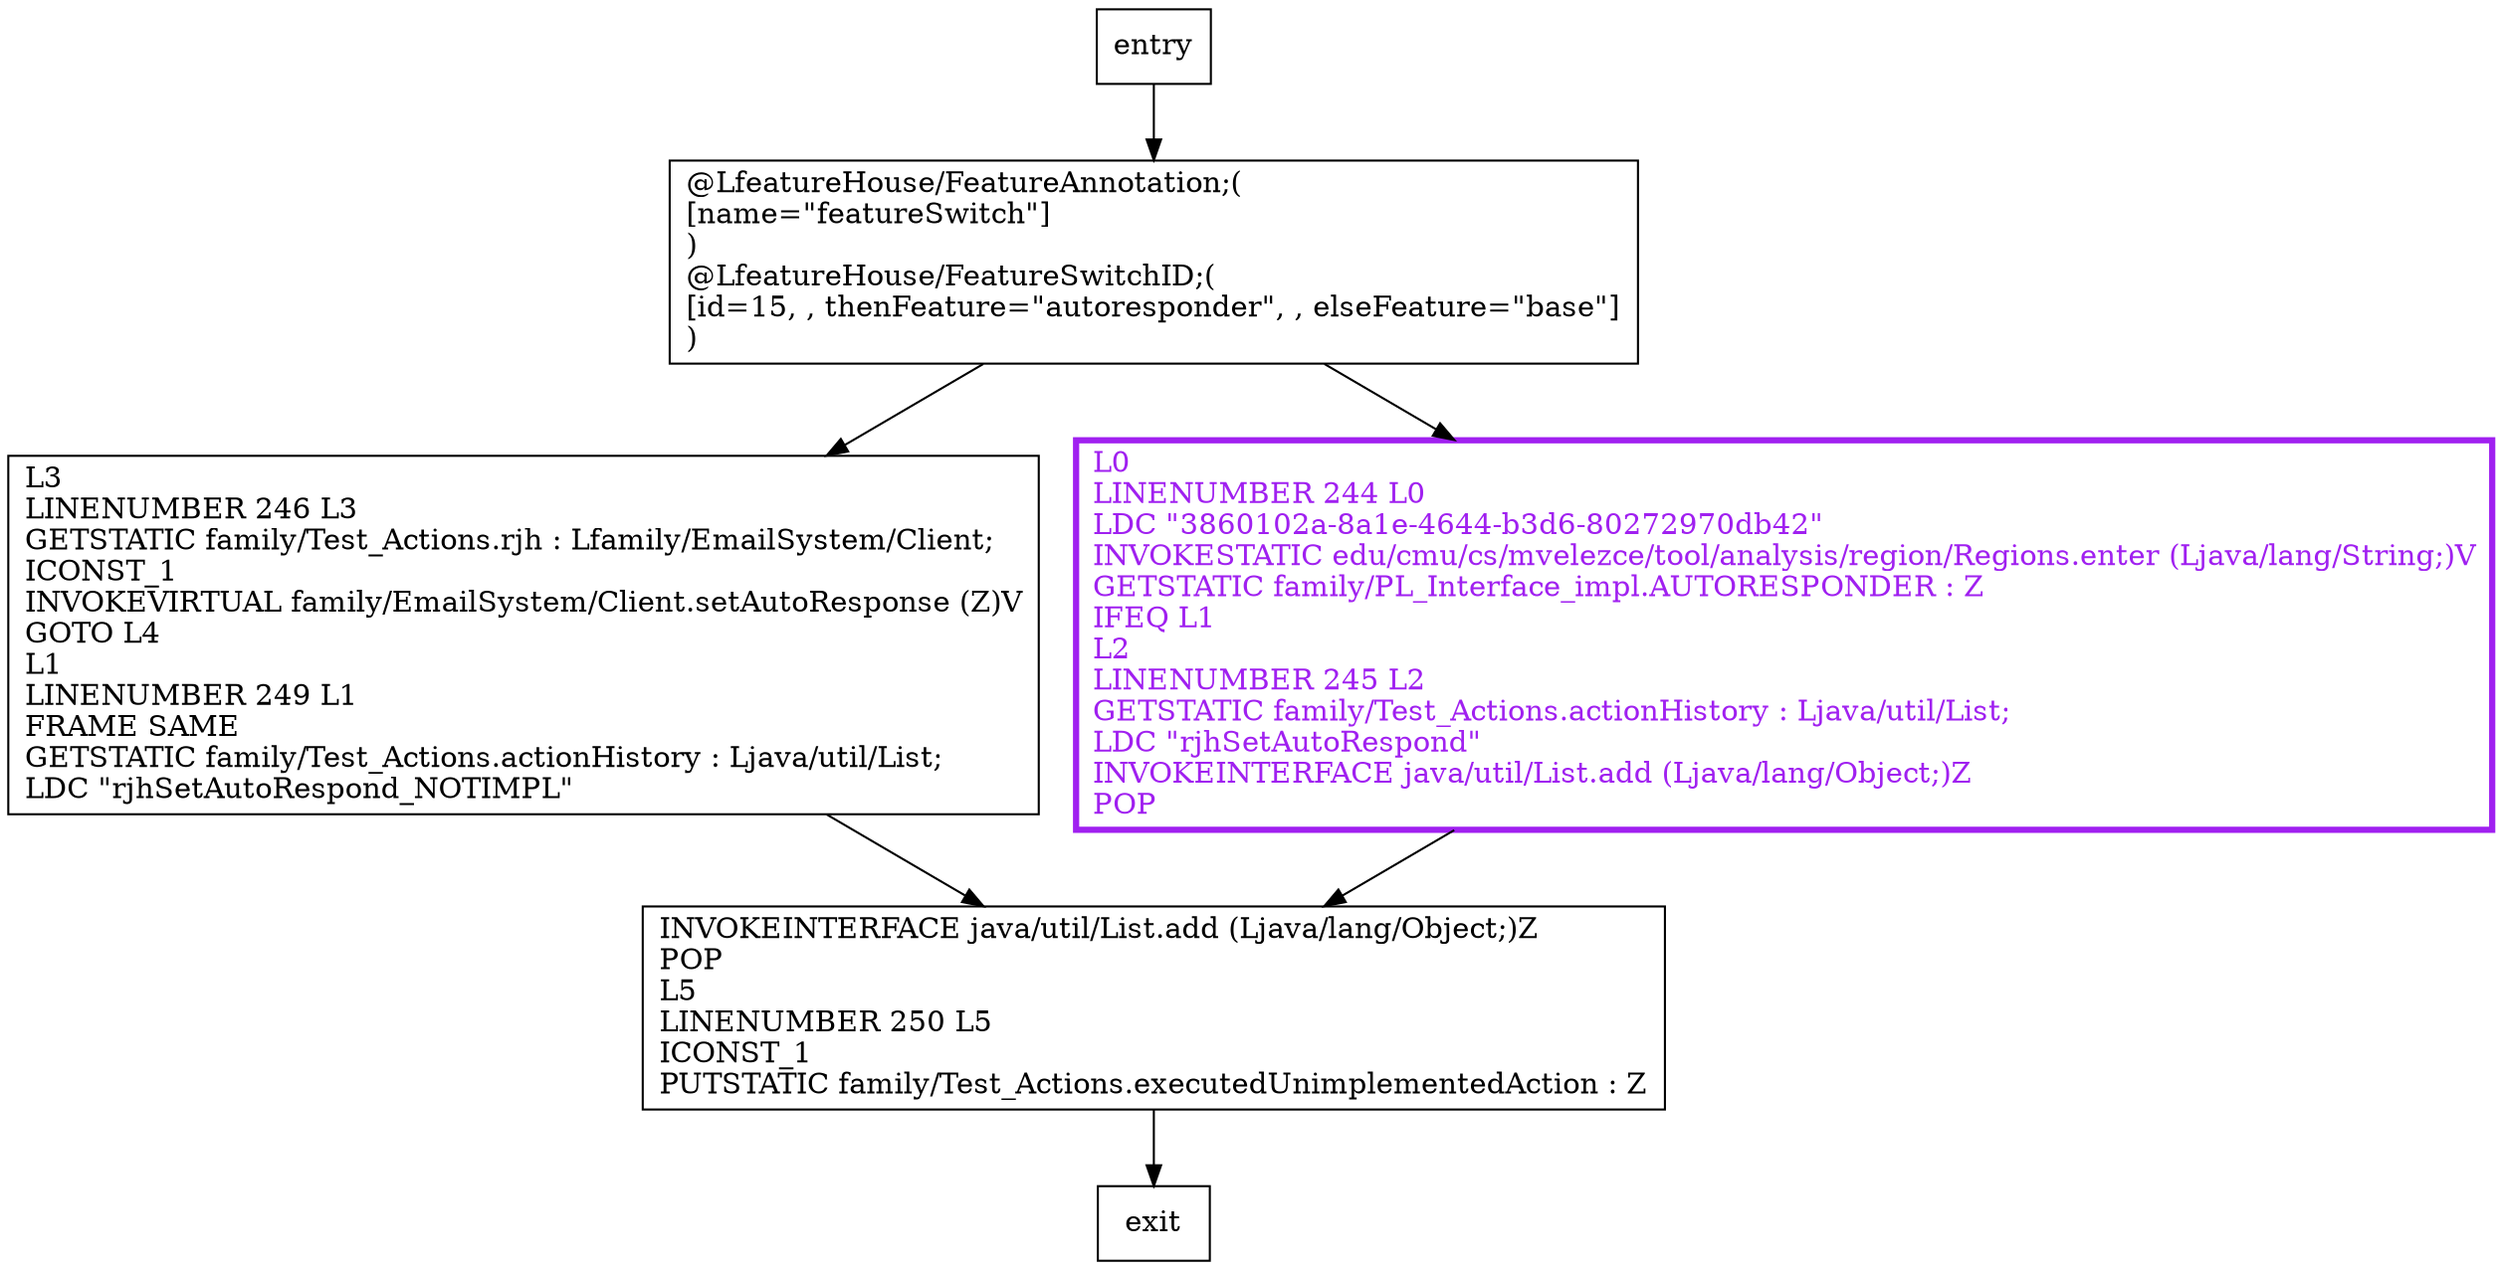 digraph rjhSetAutoRespond {
node [shape=record];
1169606246 [label="INVOKEINTERFACE java/util/List.add (Ljava/lang/Object;)Z\lPOP\lL5\lLINENUMBER 250 L5\lICONST_1\lPUTSTATIC family/Test_Actions.executedUnimplementedAction : Z\l"];
2025644484 [label="L3\lLINENUMBER 246 L3\lGETSTATIC family/Test_Actions.rjh : Lfamily/EmailSystem/Client;\lICONST_1\lINVOKEVIRTUAL family/EmailSystem/Client.setAutoResponse (Z)V\lGOTO L4\lL1\lLINENUMBER 249 L1\lFRAME SAME\lGETSTATIC family/Test_Actions.actionHistory : Ljava/util/List;\lLDC \"rjhSetAutoRespond_NOTIMPL\"\l"];
413046447 [label="L0\lLINENUMBER 244 L0\lLDC \"3860102a-8a1e-4644-b3d6-80272970db42\"\lINVOKESTATIC edu/cmu/cs/mvelezce/tool/analysis/region/Regions.enter (Ljava/lang/String;)V\lGETSTATIC family/PL_Interface_impl.AUTORESPONDER : Z\lIFEQ L1\lL2\lLINENUMBER 245 L2\lGETSTATIC family/Test_Actions.actionHistory : Ljava/util/List;\lLDC \"rjhSetAutoRespond\"\lINVOKEINTERFACE java/util/List.add (Ljava/lang/Object;)Z\lPOP\l"];
1002690318 [label="@LfeatureHouse/FeatureAnnotation;(\l[name=\"featureSwitch\"]\l)\l@LfeatureHouse/FeatureSwitchID;(\l[id=15, , thenFeature=\"autoresponder\", , elseFeature=\"base\"]\l)\l"];
entry;
exit;
entry -> 1002690318;
1169606246 -> exit;
2025644484 -> 1169606246;
413046447 -> 1169606246;
1002690318 -> 2025644484;
1002690318 -> 413046447;
413046447[fontcolor="purple", penwidth=3, color="purple"];
}
